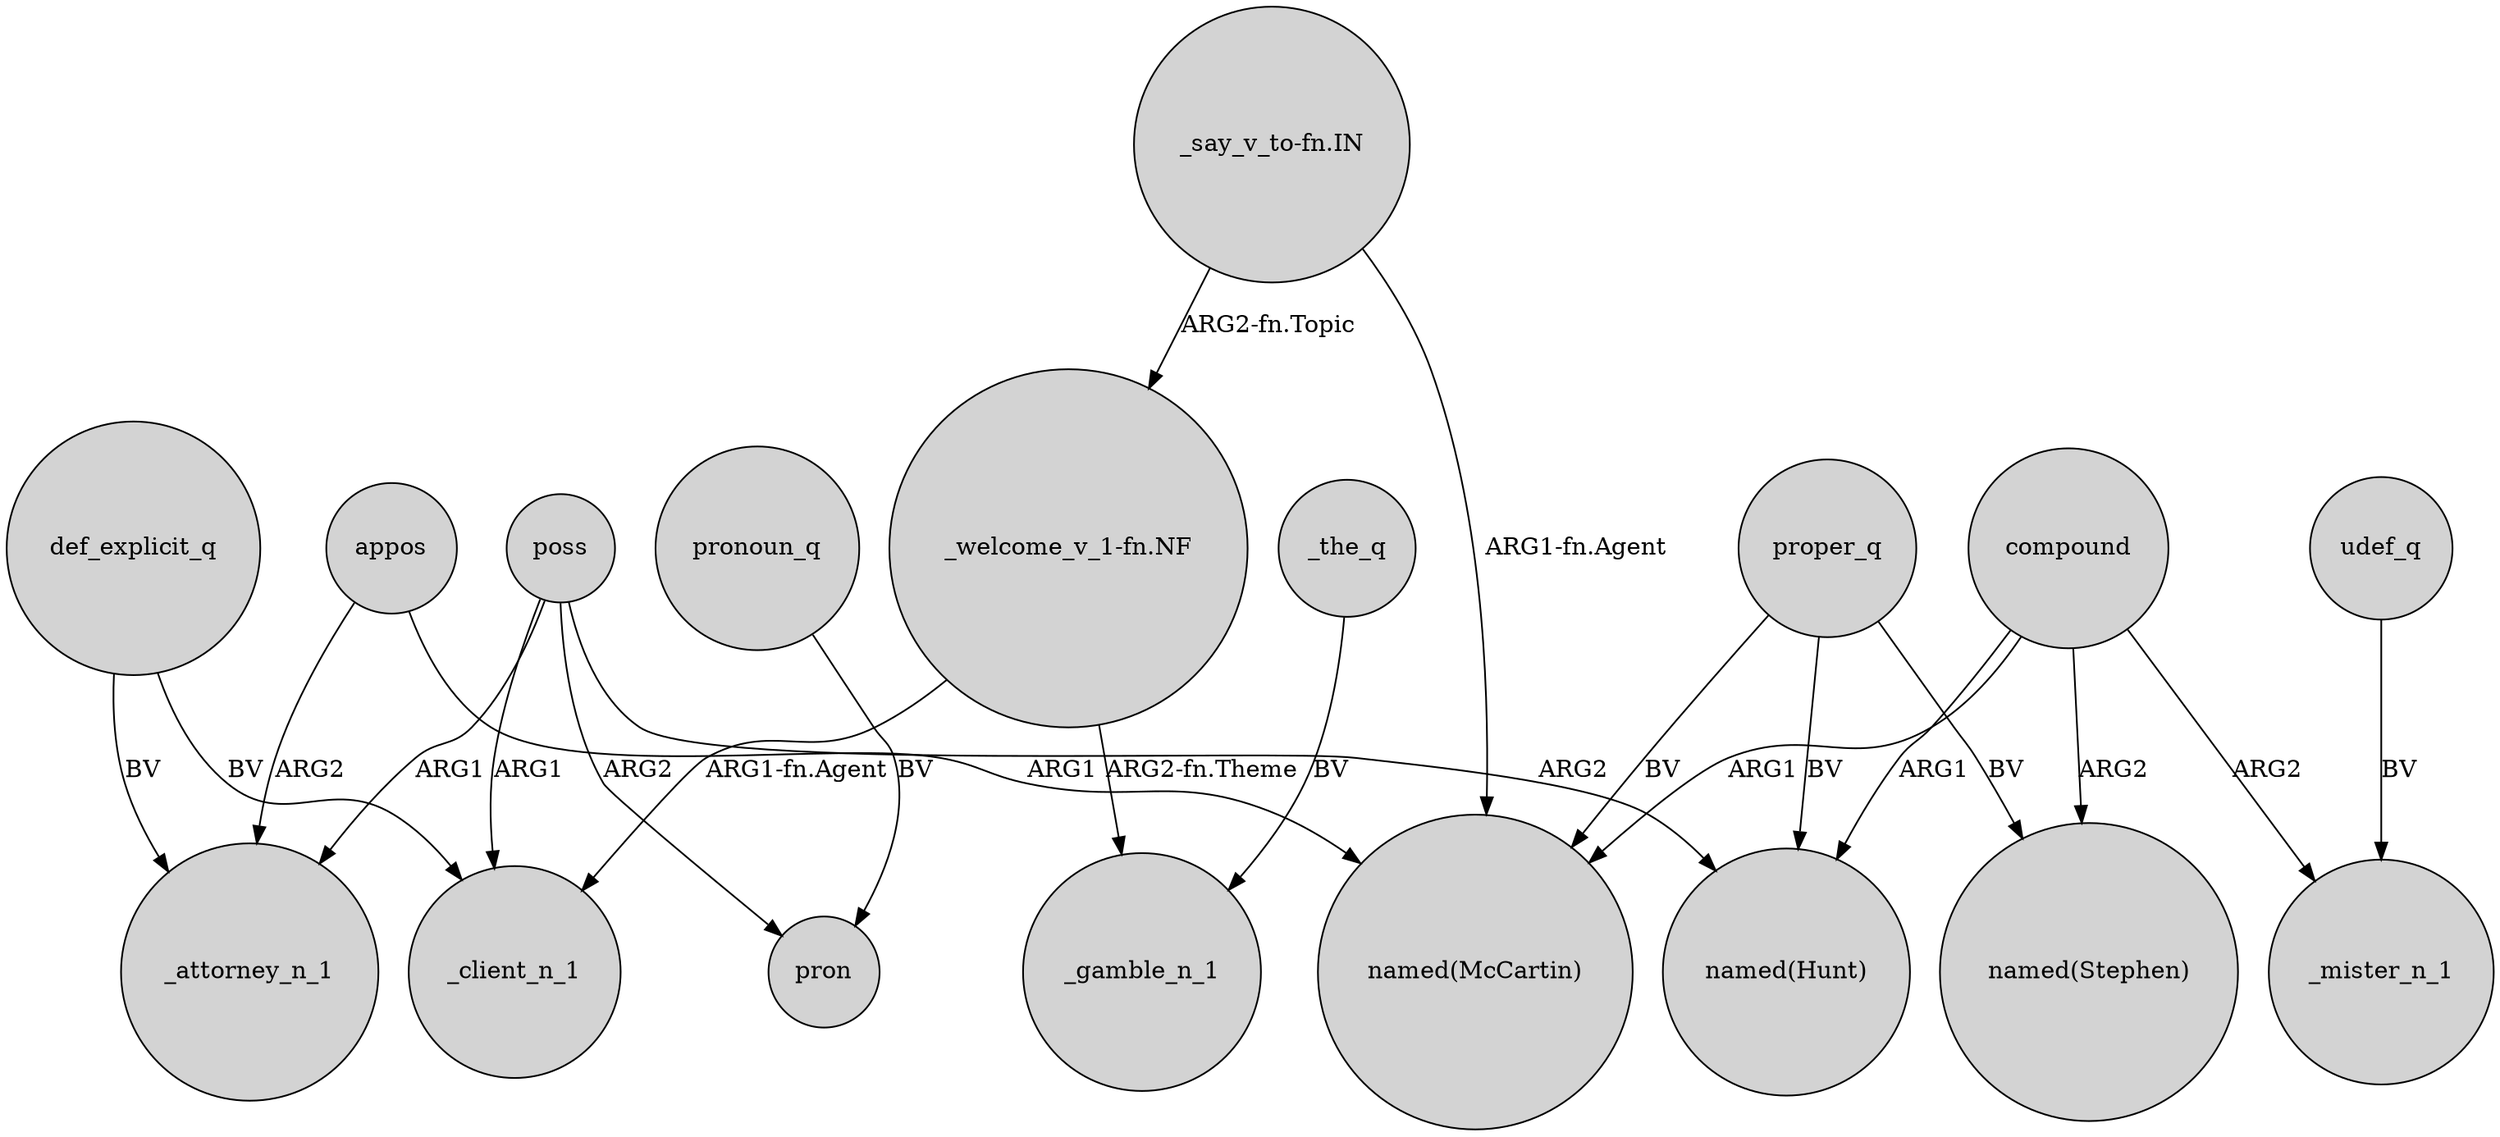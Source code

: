 digraph {
	node [shape=circle style=filled]
	def_explicit_q -> _client_n_1 [label=BV]
	poss -> _attorney_n_1 [label=ARG1]
	def_explicit_q -> _attorney_n_1 [label=BV]
	"_say_v_to-fn.IN" -> "_welcome_v_1-fn.NF" [label="ARG2-fn.Topic"]
	proper_q -> "named(McCartin)" [label=BV]
	poss -> pron [label=ARG2]
	"_say_v_to-fn.IN" -> "named(McCartin)" [label="ARG1-fn.Agent"]
	compound -> _mister_n_1 [label=ARG2]
	compound -> "named(Hunt)" [label=ARG1]
	appos -> _attorney_n_1 [label=ARG2]
	udef_q -> _mister_n_1 [label=BV]
	appos -> "named(McCartin)" [label=ARG1]
	poss -> "named(Hunt)" [label=ARG2]
	compound -> "named(McCartin)" [label=ARG1]
	pronoun_q -> pron [label=BV]
	"_welcome_v_1-fn.NF" -> _client_n_1 [label="ARG1-fn.Agent"]
	"_welcome_v_1-fn.NF" -> _gamble_n_1 [label="ARG2-fn.Theme"]
	_the_q -> _gamble_n_1 [label=BV]
	proper_q -> "named(Stephen)" [label=BV]
	proper_q -> "named(Hunt)" [label=BV]
	compound -> "named(Stephen)" [label=ARG2]
	poss -> _client_n_1 [label=ARG1]
}
